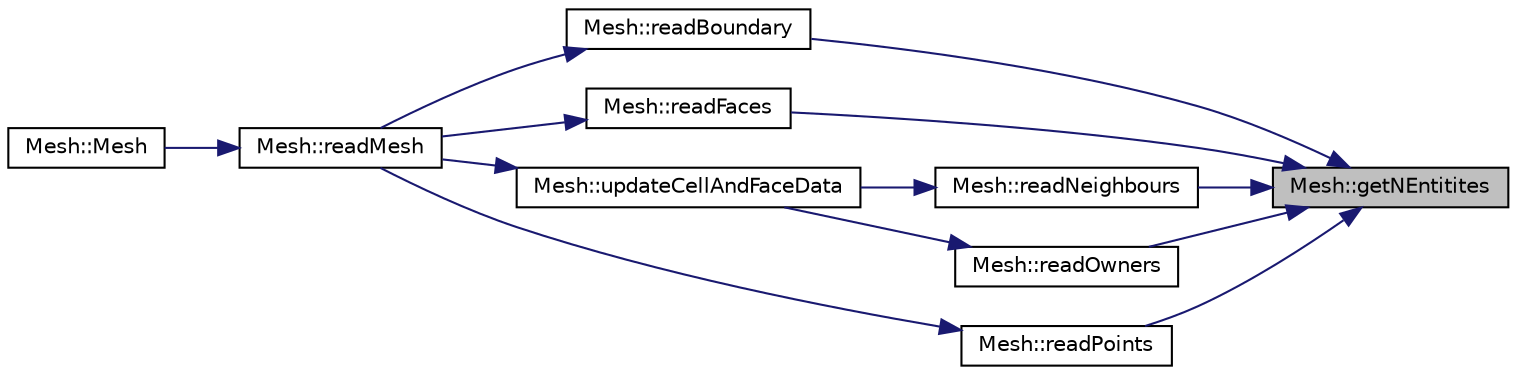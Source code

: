 digraph "Mesh::getNEntitites"
{
 // LATEX_PDF_SIZE
  edge [fontname="Helvetica",fontsize="10",labelfontname="Helvetica",labelfontsize="10"];
  node [fontname="Helvetica",fontsize="10",shape=record];
  rankdir="RL";
  Node1 [label="Mesh::getNEntitites",height=0.2,width=0.4,color="black", fillcolor="grey75", style="filled", fontcolor="black",tooltip=" "];
  Node1 -> Node2 [dir="back",color="midnightblue",fontsize="10",style="solid",fontname="Helvetica"];
  Node2 [label="Mesh::readBoundary",height=0.2,width=0.4,color="black", fillcolor="white", style="filled",URL="$classMesh.html#a1945f1494e206727086f6804bfb76405",tooltip=" "];
  Node2 -> Node3 [dir="back",color="midnightblue",fontsize="10",style="solid",fontname="Helvetica"];
  Node3 [label="Mesh::readMesh",height=0.2,width=0.4,color="black", fillcolor="white", style="filled",URL="$classMesh.html#a318def0c4a2ac28d63e3526451cd69b4",tooltip=" "];
  Node3 -> Node4 [dir="back",color="midnightblue",fontsize="10",style="solid",fontname="Helvetica"];
  Node4 [label="Mesh::Mesh",height=0.2,width=0.4,color="black", fillcolor="white", style="filled",URL="$classMesh.html#a2af137f1571af89172b9c102302c416b",tooltip=" "];
  Node1 -> Node5 [dir="back",color="midnightblue",fontsize="10",style="solid",fontname="Helvetica"];
  Node5 [label="Mesh::readFaces",height=0.2,width=0.4,color="black", fillcolor="white", style="filled",URL="$classMesh.html#a261a2b840a9cd2e39c48e4d7a3fee4e8",tooltip=" "];
  Node5 -> Node3 [dir="back",color="midnightblue",fontsize="10",style="solid",fontname="Helvetica"];
  Node1 -> Node6 [dir="back",color="midnightblue",fontsize="10",style="solid",fontname="Helvetica"];
  Node6 [label="Mesh::readNeighbours",height=0.2,width=0.4,color="black", fillcolor="white", style="filled",URL="$classMesh.html#a77be57ef6a47456f2347fcffb9e56461",tooltip=" "];
  Node6 -> Node7 [dir="back",color="midnightblue",fontsize="10",style="solid",fontname="Helvetica"];
  Node7 [label="Mesh::updateCellAndFaceData",height=0.2,width=0.4,color="black", fillcolor="white", style="filled",URL="$classMesh.html#a9af4bbcf19e2f7da7757ed64c9af48d8",tooltip=" "];
  Node7 -> Node3 [dir="back",color="midnightblue",fontsize="10",style="solid",fontname="Helvetica"];
  Node1 -> Node8 [dir="back",color="midnightblue",fontsize="10",style="solid",fontname="Helvetica"];
  Node8 [label="Mesh::readOwners",height=0.2,width=0.4,color="black", fillcolor="white", style="filled",URL="$classMesh.html#a819a376af40d54b037040bb6dc20e3f3",tooltip=" "];
  Node8 -> Node7 [dir="back",color="midnightblue",fontsize="10",style="solid",fontname="Helvetica"];
  Node1 -> Node9 [dir="back",color="midnightblue",fontsize="10",style="solid",fontname="Helvetica"];
  Node9 [label="Mesh::readPoints",height=0.2,width=0.4,color="black", fillcolor="white", style="filled",URL="$classMesh.html#af73f8ad21fdc6299e547a5a10ec54c2e",tooltip=" "];
  Node9 -> Node3 [dir="back",color="midnightblue",fontsize="10",style="solid",fontname="Helvetica"];
}
